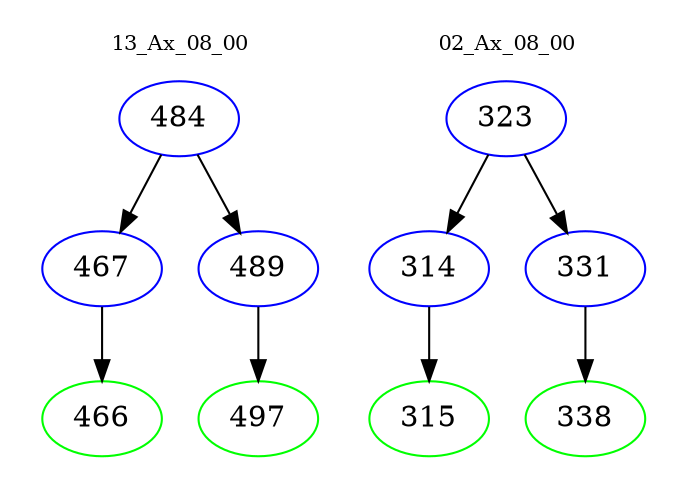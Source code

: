digraph{
subgraph cluster_0 {
color = white
label = "13_Ax_08_00";
fontsize=10;
T0_484 [label="484", color="blue"]
T0_484 -> T0_467 [color="black"]
T0_467 [label="467", color="blue"]
T0_467 -> T0_466 [color="black"]
T0_466 [label="466", color="green"]
T0_484 -> T0_489 [color="black"]
T0_489 [label="489", color="blue"]
T0_489 -> T0_497 [color="black"]
T0_497 [label="497", color="green"]
}
subgraph cluster_1 {
color = white
label = "02_Ax_08_00";
fontsize=10;
T1_323 [label="323", color="blue"]
T1_323 -> T1_314 [color="black"]
T1_314 [label="314", color="blue"]
T1_314 -> T1_315 [color="black"]
T1_315 [label="315", color="green"]
T1_323 -> T1_331 [color="black"]
T1_331 [label="331", color="blue"]
T1_331 -> T1_338 [color="black"]
T1_338 [label="338", color="green"]
}
}
